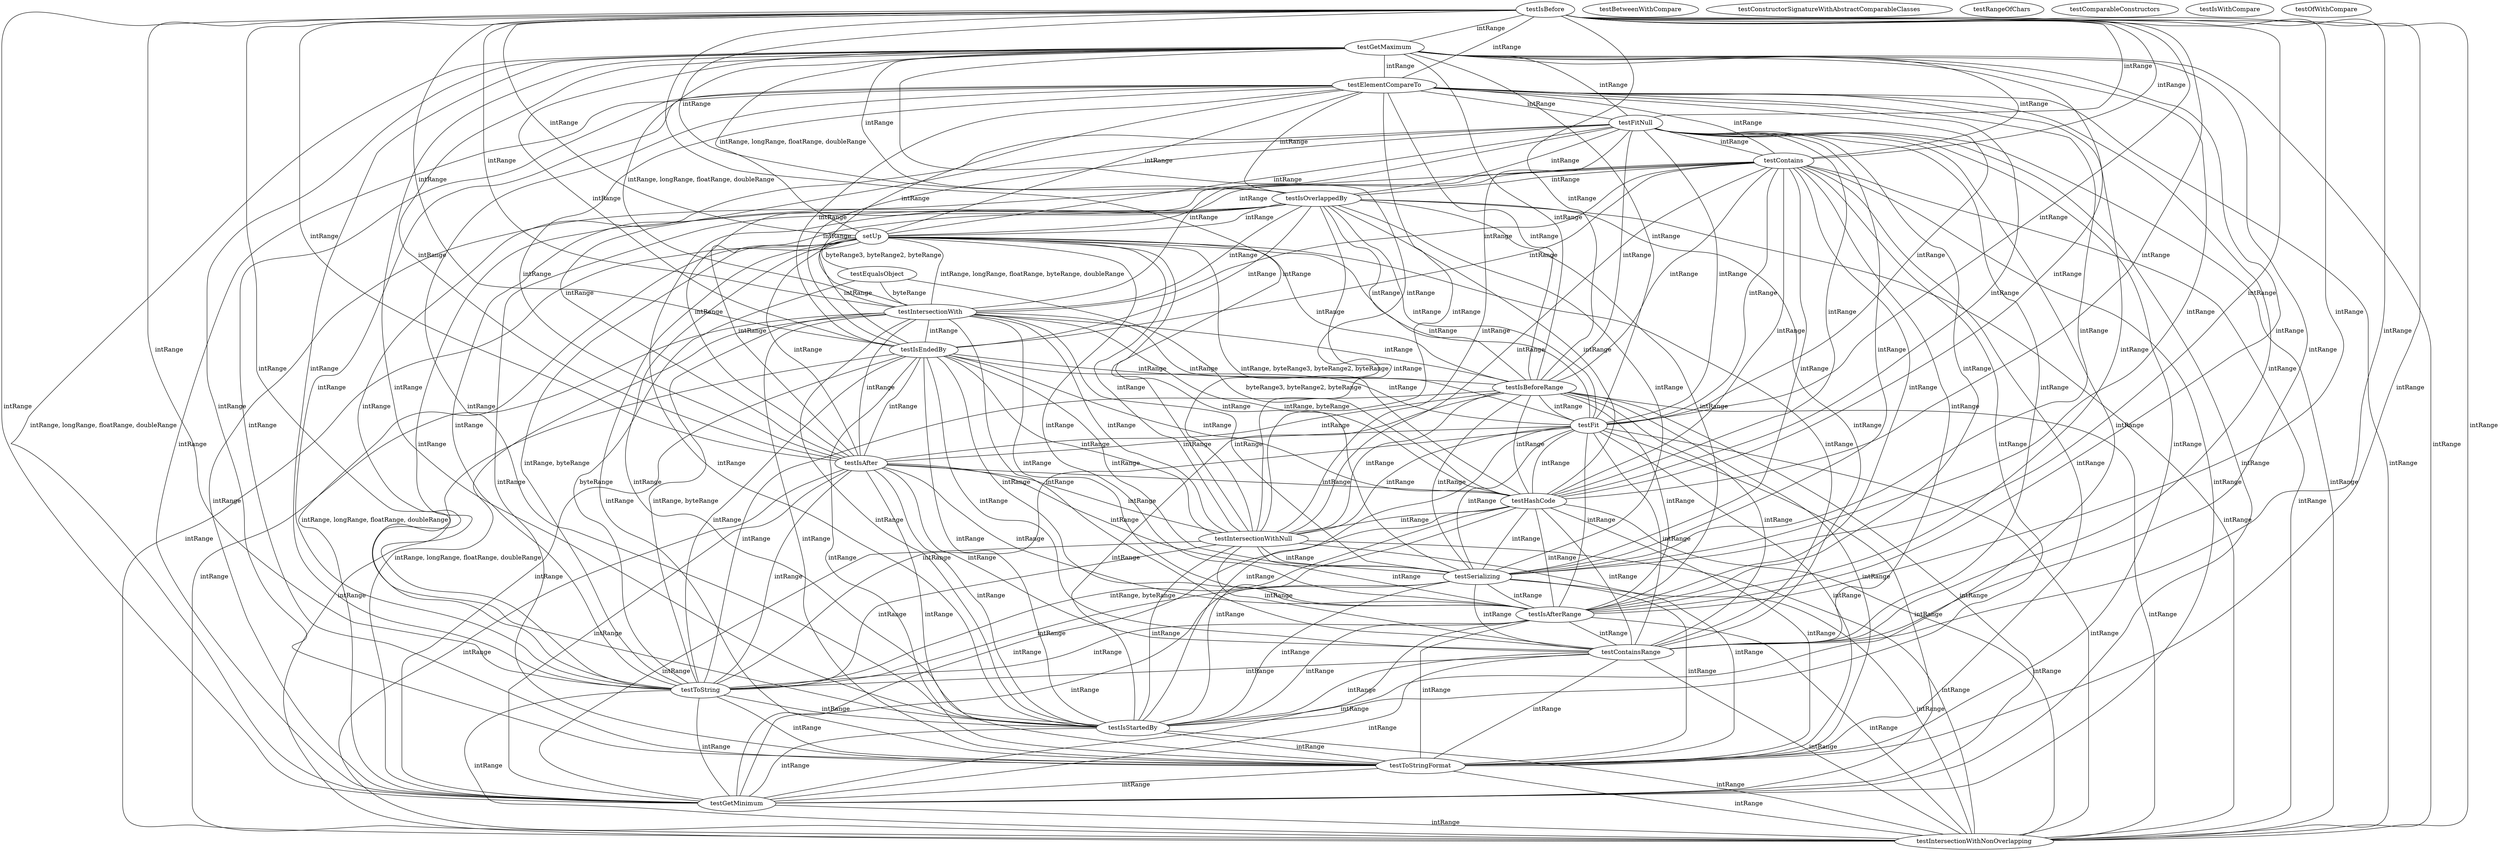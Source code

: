 digraph G {
testIsBefore;
testGetMaximum;
testBetweenWithCompare;
testElementCompareTo;
testFitNull;
testConstructorSignatureWithAbstractComparableClasses;
testContains;
testIsOverlappedBy;
setUp;
testRangeOfChars;
testComparableConstructors;
testEqualsObject;
testIntersectionWith;
testIsEndedBy;
testIsBeforeRange;
testFit;
testIsAfter;
testHashCode;
testIntersectionWithNull;
testSerializing;
testIsWithCompare;
testIsAfterRange;
testContainsRange;
testToString;
testOfWithCompare;
testIsStartedBy;
testToStringFormat;
testGetMinimum;
testIntersectionWithNonOverlapping;
testIsBefore -> testIntersectionWith [label=" intRange", dir=none];
testIsBefore -> testIsEndedBy [label=" intRange", dir=none];
testIsBefore -> testGetMaximum [label=" intRange", dir=none];
testIsBefore -> testIsBeforeRange [label=" intRange", dir=none];
testIsBefore -> testFit [label=" intRange", dir=none];
testIsBefore -> testIsAfter [label=" intRange", dir=none];
testIsBefore -> testElementCompareTo [label=" intRange", dir=none];
testIsBefore -> testHashCode [label=" intRange", dir=none];
testIsBefore -> testIntersectionWithNull [label=" intRange", dir=none];
testIsBefore -> testFitNull [label=" intRange", dir=none];
testIsBefore -> testSerializing [label=" intRange", dir=none];
testIsBefore -> testContains [label=" intRange", dir=none];
testIsBefore -> testIsAfterRange [label=" intRange", dir=none];
testIsBefore -> testIsOverlappedBy [label=" intRange", dir=none];
testIsBefore -> testContainsRange [label=" intRange", dir=none];
testIsBefore -> testToString [label=" intRange", dir=none];
testIsBefore -> testIsStartedBy [label=" intRange", dir=none];
testIsBefore -> setUp [label=" intRange", dir=none];
testIsBefore -> testToStringFormat [label=" intRange", dir=none];
testIsBefore -> testGetMinimum [label=" intRange", dir=none];
testIsBefore -> testIntersectionWithNonOverlapping [label=" intRange", dir=none];
testIntersectionWith -> testIsEndedBy [label=" intRange", dir=none];
testIntersectionWith -> testIsBeforeRange [label=" intRange", dir=none];
testIntersectionWith -> testFit [label=" intRange", dir=none];
testIntersectionWith -> testIsAfter [label=" intRange", dir=none];
testIntersectionWith -> testHashCode [label=" intRange, byteRange", dir=none];
testIntersectionWith -> testIntersectionWithNull [label=" intRange", dir=none];
testIntersectionWith -> testSerializing [label=" intRange", dir=none];
testIntersectionWith -> testIsAfterRange [label=" intRange", dir=none];
testIntersectionWith -> testContainsRange [label=" intRange", dir=none];
testIntersectionWith -> testToString [label=" intRange, byteRange", dir=none];
testIntersectionWith -> testIsStartedBy [label=" intRange", dir=none];
testIntersectionWith -> testToStringFormat [label=" intRange", dir=none];
testIntersectionWith -> testGetMinimum [label=" intRange, longRange, floatRange, doubleRange", dir=none];
testIntersectionWith -> testIntersectionWithNonOverlapping [label=" intRange", dir=none];
testIsEndedBy -> testIsBeforeRange [label=" intRange", dir=none];
testIsEndedBy -> testFit [label=" intRange", dir=none];
testIsEndedBy -> testIsAfter [label=" intRange", dir=none];
testIsEndedBy -> testHashCode [label=" intRange", dir=none];
testIsEndedBy -> testIntersectionWithNull [label=" intRange", dir=none];
testIsEndedBy -> testSerializing [label=" intRange", dir=none];
testIsEndedBy -> testIsAfterRange [label=" intRange", dir=none];
testIsEndedBy -> testContainsRange [label=" intRange", dir=none];
testIsEndedBy -> testToString [label=" intRange", dir=none];
testIsEndedBy -> testIsStartedBy [label=" intRange", dir=none];
testIsEndedBy -> testToStringFormat [label=" intRange", dir=none];
testIsEndedBy -> testGetMinimum [label=" intRange", dir=none];
testIsEndedBy -> testIntersectionWithNonOverlapping [label=" intRange", dir=none];
testGetMaximum -> testIntersectionWith [label=" intRange, longRange, floatRange, doubleRange", dir=none];
testGetMaximum -> testIsEndedBy [label=" intRange", dir=none];
testGetMaximum -> testIsBeforeRange [label=" intRange", dir=none];
testGetMaximum -> testFit [label=" intRange", dir=none];
testGetMaximum -> testIsAfter [label=" intRange", dir=none];
testGetMaximum -> testElementCompareTo [label=" intRange", dir=none];
testGetMaximum -> testHashCode [label=" intRange", dir=none];
testGetMaximum -> testIntersectionWithNull [label=" intRange", dir=none];
testGetMaximum -> testFitNull [label=" intRange", dir=none];
testGetMaximum -> testSerializing [label=" intRange", dir=none];
testGetMaximum -> testContains [label=" intRange", dir=none];
testGetMaximum -> testIsAfterRange [label=" intRange", dir=none];
testGetMaximum -> testIsOverlappedBy [label=" intRange", dir=none];
testGetMaximum -> testContainsRange [label=" intRange", dir=none];
testGetMaximum -> testToString [label=" intRange", dir=none];
testGetMaximum -> testIsStartedBy [label=" intRange", dir=none];
testGetMaximum -> setUp [label=" intRange, longRange, floatRange, doubleRange", dir=none];
testGetMaximum -> testToStringFormat [label=" intRange", dir=none];
testGetMaximum -> testGetMinimum [label=" intRange, longRange, floatRange, doubleRange", dir=none];
testGetMaximum -> testIntersectionWithNonOverlapping [label=" intRange", dir=none];
testIsBeforeRange -> testIsAfterRange [label=" intRange", dir=none];
testIsBeforeRange -> testContainsRange [label=" intRange", dir=none];
testIsBeforeRange -> testToString [label=" intRange", dir=none];
testIsBeforeRange -> testIsStartedBy [label=" intRange", dir=none];
testIsBeforeRange -> testFit [label=" intRange", dir=none];
testIsBeforeRange -> testIsAfter [label=" intRange", dir=none];
testIsBeforeRange -> testToStringFormat [label=" intRange", dir=none];
testIsBeforeRange -> testGetMinimum [label=" intRange", dir=none];
testIsBeforeRange -> testIntersectionWithNonOverlapping [label=" intRange", dir=none];
testIsBeforeRange -> testHashCode [label=" intRange", dir=none];
testIsBeforeRange -> testIntersectionWithNull [label=" intRange", dir=none];
testIsBeforeRange -> testSerializing [label=" intRange", dir=none];
testFit -> testIsAfterRange [label=" intRange", dir=none];
testFit -> testContainsRange [label=" intRange", dir=none];
testFit -> testToString [label=" intRange", dir=none];
testFit -> testIsStartedBy [label=" intRange", dir=none];
testFit -> testIsAfter [label=" intRange", dir=none];
testFit -> testToStringFormat [label=" intRange", dir=none];
testFit -> testGetMinimum [label=" intRange", dir=none];
testFit -> testIntersectionWithNonOverlapping [label=" intRange", dir=none];
testFit -> testHashCode [label=" intRange", dir=none];
testFit -> testIntersectionWithNull [label=" intRange", dir=none];
testFit -> testSerializing [label=" intRange", dir=none];
testIsAfter -> testIsAfterRange [label=" intRange", dir=none];
testIsAfter -> testContainsRange [label=" intRange", dir=none];
testIsAfter -> testToString [label=" intRange", dir=none];
testIsAfter -> testIsStartedBy [label=" intRange", dir=none];
testIsAfter -> testToStringFormat [label=" intRange", dir=none];
testIsAfter -> testGetMinimum [label=" intRange", dir=none];
testIsAfter -> testIntersectionWithNonOverlapping [label=" intRange", dir=none];
testIsAfter -> testHashCode [label=" intRange", dir=none];
testIsAfter -> testIntersectionWithNull [label=" intRange", dir=none];
testIsAfter -> testSerializing [label=" intRange", dir=none];
testElementCompareTo -> testIntersectionWith [label=" intRange", dir=none];
testElementCompareTo -> testIsEndedBy [label=" intRange", dir=none];
testElementCompareTo -> testIsBeforeRange [label=" intRange", dir=none];
testElementCompareTo -> testFit [label=" intRange", dir=none];
testElementCompareTo -> testIsAfter [label=" intRange", dir=none];
testElementCompareTo -> testHashCode [label=" intRange", dir=none];
testElementCompareTo -> testIntersectionWithNull [label=" intRange", dir=none];
testElementCompareTo -> testFitNull [label=" intRange", dir=none];
testElementCompareTo -> testSerializing [label=" intRange", dir=none];
testElementCompareTo -> testContains [label=" intRange", dir=none];
testElementCompareTo -> testIsAfterRange [label=" intRange", dir=none];
testElementCompareTo -> testIsOverlappedBy [label=" intRange", dir=none];
testElementCompareTo -> testContainsRange [label=" intRange", dir=none];
testElementCompareTo -> testToString [label=" intRange", dir=none];
testElementCompareTo -> testIsStartedBy [label=" intRange", dir=none];
testElementCompareTo -> setUp [label=" intRange", dir=none];
testElementCompareTo -> testToStringFormat [label=" intRange", dir=none];
testElementCompareTo -> testGetMinimum [label=" intRange", dir=none];
testElementCompareTo -> testIntersectionWithNonOverlapping [label=" intRange", dir=none];
testHashCode -> testIsAfterRange [label=" intRange", dir=none];
testHashCode -> testContainsRange [label=" intRange", dir=none];
testHashCode -> testToString [label=" intRange, byteRange", dir=none];
testHashCode -> testIsStartedBy [label=" intRange", dir=none];
testHashCode -> testToStringFormat [label=" intRange", dir=none];
testHashCode -> testGetMinimum [label=" intRange", dir=none];
testHashCode -> testIntersectionWithNonOverlapping [label=" intRange", dir=none];
testHashCode -> testIntersectionWithNull [label=" intRange", dir=none];
testHashCode -> testSerializing [label=" intRange", dir=none];
testIntersectionWithNull -> testIsAfterRange [label=" intRange", dir=none];
testIntersectionWithNull -> testContainsRange [label=" intRange", dir=none];
testIntersectionWithNull -> testToString [label=" intRange", dir=none];
testIntersectionWithNull -> testIsStartedBy [label=" intRange", dir=none];
testIntersectionWithNull -> testToStringFormat [label=" intRange", dir=none];
testIntersectionWithNull -> testGetMinimum [label=" intRange", dir=none];
testIntersectionWithNull -> testIntersectionWithNonOverlapping [label=" intRange", dir=none];
testIntersectionWithNull -> testSerializing [label=" intRange", dir=none];
testFitNull -> testIntersectionWith [label=" intRange", dir=none];
testFitNull -> testIsEndedBy [label=" intRange", dir=none];
testFitNull -> testIsBeforeRange [label=" intRange", dir=none];
testFitNull -> testFit [label=" intRange", dir=none];
testFitNull -> testIsAfter [label=" intRange", dir=none];
testFitNull -> testHashCode [label=" intRange", dir=none];
testFitNull -> testIntersectionWithNull [label=" intRange", dir=none];
testFitNull -> testSerializing [label=" intRange", dir=none];
testFitNull -> testContains [label=" intRange", dir=none];
testFitNull -> testIsAfterRange [label=" intRange", dir=none];
testFitNull -> testIsOverlappedBy [label=" intRange", dir=none];
testFitNull -> testContainsRange [label=" intRange", dir=none];
testFitNull -> testToString [label=" intRange", dir=none];
testFitNull -> testIsStartedBy [label=" intRange", dir=none];
testFitNull -> setUp [label=" intRange", dir=none];
testFitNull -> testToStringFormat [label=" intRange", dir=none];
testFitNull -> testGetMinimum [label=" intRange", dir=none];
testFitNull -> testIntersectionWithNonOverlapping [label=" intRange", dir=none];
testSerializing -> testIsAfterRange [label=" intRange", dir=none];
testSerializing -> testContainsRange [label=" intRange", dir=none];
testSerializing -> testToString [label=" intRange", dir=none];
testSerializing -> testIsStartedBy [label=" intRange", dir=none];
testSerializing -> testToStringFormat [label=" intRange", dir=none];
testSerializing -> testGetMinimum [label=" intRange", dir=none];
testSerializing -> testIntersectionWithNonOverlapping [label=" intRange", dir=none];
testContains -> testIntersectionWith [label=" intRange", dir=none];
testContains -> testIsEndedBy [label=" intRange", dir=none];
testContains -> testIsBeforeRange [label=" intRange", dir=none];
testContains -> testFit [label=" intRange", dir=none];
testContains -> testIsAfter [label=" intRange", dir=none];
testContains -> testHashCode [label=" intRange", dir=none];
testContains -> testIntersectionWithNull [label=" intRange", dir=none];
testContains -> testSerializing [label=" intRange", dir=none];
testContains -> testIsAfterRange [label=" intRange", dir=none];
testContains -> testIsOverlappedBy [label=" intRange", dir=none];
testContains -> testContainsRange [label=" intRange", dir=none];
testContains -> testToString [label=" intRange", dir=none];
testContains -> testIsStartedBy [label=" intRange", dir=none];
testContains -> setUp [label=" intRange", dir=none];
testContains -> testToStringFormat [label=" intRange", dir=none];
testContains -> testGetMinimum [label=" intRange", dir=none];
testContains -> testIntersectionWithNonOverlapping [label=" intRange", dir=none];
testIsAfterRange -> testContainsRange [label=" intRange", dir=none];
testIsAfterRange -> testToString [label=" intRange", dir=none];
testIsAfterRange -> testIsStartedBy [label=" intRange", dir=none];
testIsAfterRange -> testToStringFormat [label=" intRange", dir=none];
testIsAfterRange -> testGetMinimum [label=" intRange", dir=none];
testIsAfterRange -> testIntersectionWithNonOverlapping [label=" intRange", dir=none];
testIsOverlappedBy -> testIntersectionWith [label=" intRange", dir=none];
testIsOverlappedBy -> testIsEndedBy [label=" intRange", dir=none];
testIsOverlappedBy -> testIsBeforeRange [label=" intRange", dir=none];
testIsOverlappedBy -> testFit [label=" intRange", dir=none];
testIsOverlappedBy -> testIsAfter [label=" intRange", dir=none];
testIsOverlappedBy -> testHashCode [label=" intRange", dir=none];
testIsOverlappedBy -> testIntersectionWithNull [label=" intRange", dir=none];
testIsOverlappedBy -> testSerializing [label=" intRange", dir=none];
testIsOverlappedBy -> testIsAfterRange [label=" intRange", dir=none];
testIsOverlappedBy -> testContainsRange [label=" intRange", dir=none];
testIsOverlappedBy -> testToString [label=" intRange", dir=none];
testIsOverlappedBy -> testIsStartedBy [label=" intRange", dir=none];
testIsOverlappedBy -> setUp [label=" intRange", dir=none];
testIsOverlappedBy -> testToStringFormat [label=" intRange", dir=none];
testIsOverlappedBy -> testGetMinimum [label=" intRange", dir=none];
testIsOverlappedBy -> testIntersectionWithNonOverlapping [label=" intRange", dir=none];
testContainsRange -> testToString [label=" intRange", dir=none];
testContainsRange -> testIsStartedBy [label=" intRange", dir=none];
testContainsRange -> testToStringFormat [label=" intRange", dir=none];
testContainsRange -> testGetMinimum [label=" intRange", dir=none];
testContainsRange -> testIntersectionWithNonOverlapping [label=" intRange", dir=none];
testToString -> testIsStartedBy [label=" intRange", dir=none];
testToString -> testToStringFormat [label=" intRange", dir=none];
testToString -> testGetMinimum [label=" intRange", dir=none];
testToString -> testIntersectionWithNonOverlapping [label=" intRange", dir=none];
testIsStartedBy -> testToStringFormat [label=" intRange", dir=none];
testIsStartedBy -> testGetMinimum [label=" intRange", dir=none];
testIsStartedBy -> testIntersectionWithNonOverlapping [label=" intRange", dir=none];
setUp -> testIntersectionWith [label=" intRange, longRange, floatRange, byteRange, doubleRange", dir=none];
setUp -> testIsEndedBy [label=" intRange", dir=none];
setUp -> testIsBeforeRange [label=" intRange", dir=none];
setUp -> testFit [label=" intRange", dir=none];
setUp -> testIsAfter [label=" intRange", dir=none];
setUp -> testHashCode [label=" intRange, byteRange3, byteRange2, byteRange", dir=none];
setUp -> testIntersectionWithNull [label=" intRange", dir=none];
setUp -> testSerializing [label=" intRange", dir=none];
setUp -> testIsAfterRange [label=" intRange", dir=none];
setUp -> testContainsRange [label=" intRange", dir=none];
setUp -> testToString [label=" intRange, byteRange", dir=none];
setUp -> testIsStartedBy [label=" intRange", dir=none];
setUp -> testToStringFormat [label=" intRange", dir=none];
setUp -> testGetMinimum [label=" intRange, longRange, floatRange, doubleRange", dir=none];
setUp -> testIntersectionWithNonOverlapping [label=" intRange", dir=none];
setUp -> testEqualsObject [label=" byteRange3, byteRange2, byteRange", dir=none];
testToStringFormat -> testGetMinimum [label=" intRange", dir=none];
testToStringFormat -> testIntersectionWithNonOverlapping [label=" intRange", dir=none];
testGetMinimum -> testIntersectionWithNonOverlapping [label=" intRange", dir=none];
testEqualsObject -> testIntersectionWith [label=" byteRange", dir=none];
testEqualsObject -> testToString [label=" byteRange", dir=none];
testEqualsObject -> testHashCode [label=" byteRange3, byteRange2, byteRange", dir=none];
}